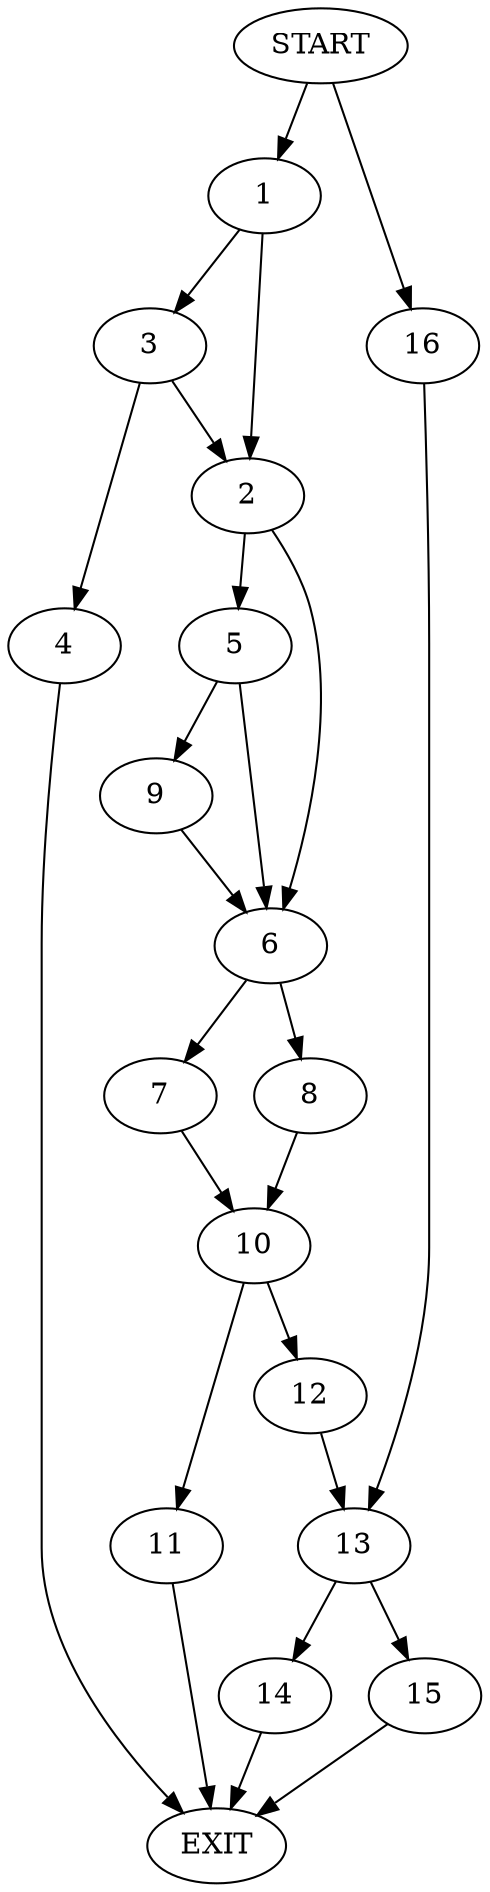 digraph {
0 [label="START"]
17 [label="EXIT"]
0 -> 1
1 -> 2
1 -> 3
3 -> 2
3 -> 4
2 -> 5
2 -> 6
4 -> 17
6 -> 7
6 -> 8
5 -> 6
5 -> 9
9 -> 6
7 -> 10
8 -> 10
10 -> 11
10 -> 12
12 -> 13
11 -> 17
13 -> 14
13 -> 15
14 -> 17
0 -> 16
16 -> 13
15 -> 17
}
